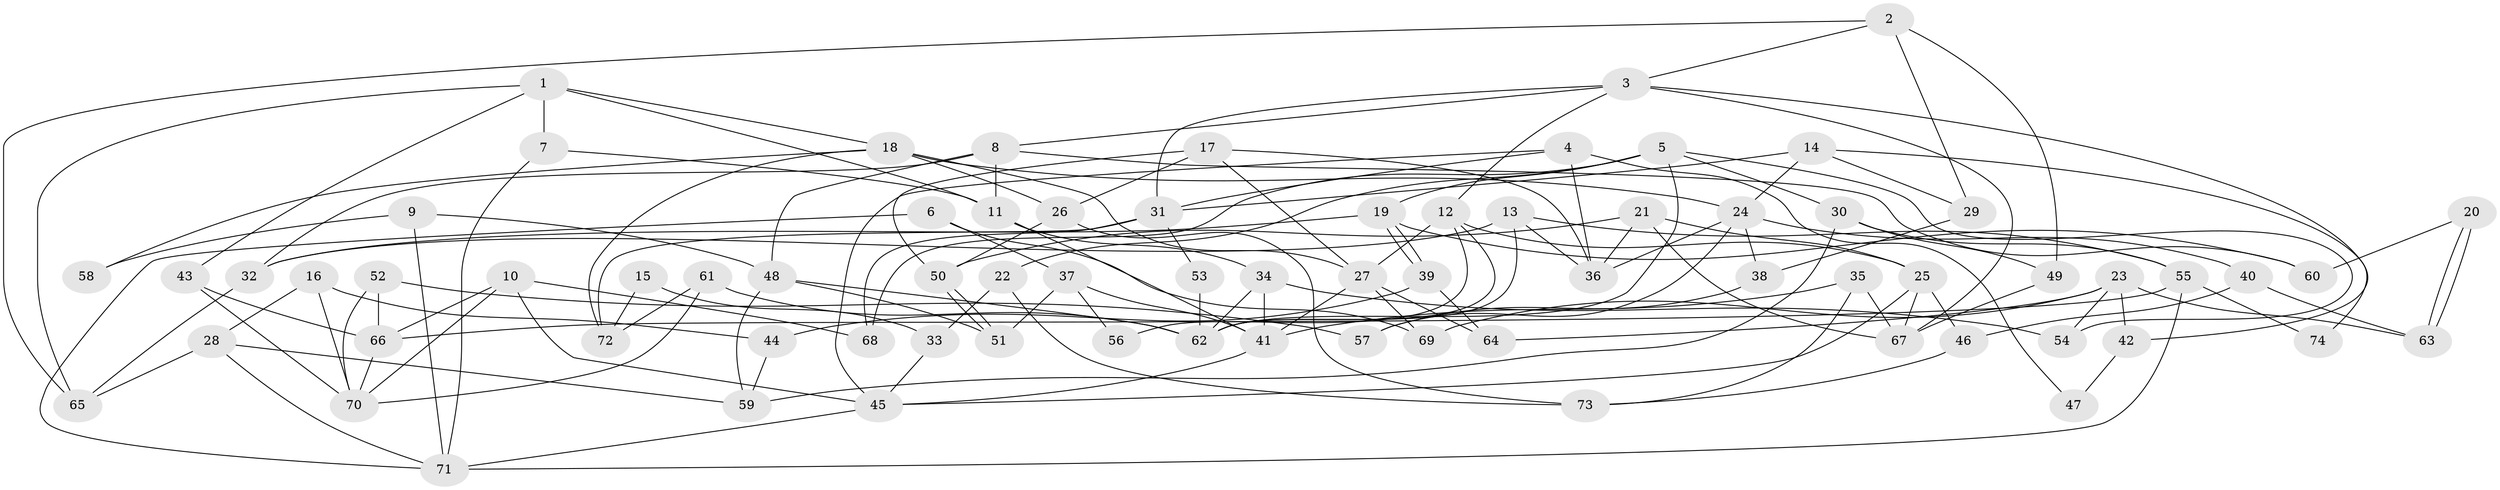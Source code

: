 // Generated by graph-tools (version 1.1) at 2025/36/03/09/25 02:36:21]
// undirected, 74 vertices, 148 edges
graph export_dot {
graph [start="1"]
  node [color=gray90,style=filled];
  1;
  2;
  3;
  4;
  5;
  6;
  7;
  8;
  9;
  10;
  11;
  12;
  13;
  14;
  15;
  16;
  17;
  18;
  19;
  20;
  21;
  22;
  23;
  24;
  25;
  26;
  27;
  28;
  29;
  30;
  31;
  32;
  33;
  34;
  35;
  36;
  37;
  38;
  39;
  40;
  41;
  42;
  43;
  44;
  45;
  46;
  47;
  48;
  49;
  50;
  51;
  52;
  53;
  54;
  55;
  56;
  57;
  58;
  59;
  60;
  61;
  62;
  63;
  64;
  65;
  66;
  67;
  68;
  69;
  70;
  71;
  72;
  73;
  74;
  1 -- 11;
  1 -- 18;
  1 -- 7;
  1 -- 43;
  1 -- 65;
  2 -- 65;
  2 -- 3;
  2 -- 29;
  2 -- 49;
  3 -- 67;
  3 -- 31;
  3 -- 8;
  3 -- 12;
  3 -- 42;
  4 -- 45;
  4 -- 36;
  4 -- 31;
  4 -- 47;
  5 -- 68;
  5 -- 19;
  5 -- 22;
  5 -- 30;
  5 -- 54;
  5 -- 62;
  6 -- 69;
  6 -- 71;
  6 -- 37;
  7 -- 71;
  7 -- 11;
  8 -- 11;
  8 -- 32;
  8 -- 48;
  8 -- 60;
  9 -- 71;
  9 -- 48;
  9 -- 58;
  10 -- 66;
  10 -- 70;
  10 -- 45;
  10 -- 68;
  11 -- 41;
  11 -- 34;
  12 -- 62;
  12 -- 25;
  12 -- 27;
  12 -- 56;
  13 -- 32;
  13 -- 62;
  13 -- 36;
  13 -- 55;
  14 -- 31;
  14 -- 24;
  14 -- 29;
  14 -- 74;
  15 -- 33;
  15 -- 72;
  16 -- 28;
  16 -- 70;
  16 -- 44;
  17 -- 50;
  17 -- 36;
  17 -- 26;
  17 -- 27;
  18 -- 26;
  18 -- 27;
  18 -- 24;
  18 -- 58;
  18 -- 72;
  19 -- 39;
  19 -- 39;
  19 -- 32;
  19 -- 60;
  20 -- 60;
  20 -- 63;
  20 -- 63;
  21 -- 25;
  21 -- 67;
  21 -- 36;
  21 -- 50;
  22 -- 73;
  22 -- 33;
  23 -- 54;
  23 -- 64;
  23 -- 42;
  23 -- 63;
  23 -- 69;
  24 -- 36;
  24 -- 38;
  24 -- 40;
  24 -- 57;
  25 -- 45;
  25 -- 46;
  25 -- 67;
  26 -- 50;
  26 -- 73;
  27 -- 41;
  27 -- 64;
  27 -- 69;
  28 -- 59;
  28 -- 71;
  28 -- 65;
  29 -- 38;
  30 -- 49;
  30 -- 55;
  30 -- 59;
  31 -- 72;
  31 -- 53;
  31 -- 68;
  32 -- 65;
  33 -- 45;
  34 -- 41;
  34 -- 54;
  34 -- 62;
  35 -- 41;
  35 -- 73;
  35 -- 67;
  37 -- 51;
  37 -- 41;
  37 -- 56;
  38 -- 57;
  39 -- 44;
  39 -- 64;
  40 -- 63;
  40 -- 46;
  41 -- 45;
  42 -- 47;
  43 -- 66;
  43 -- 70;
  44 -- 59;
  45 -- 71;
  46 -- 73;
  48 -- 62;
  48 -- 51;
  48 -- 59;
  49 -- 67;
  50 -- 51;
  50 -- 51;
  52 -- 70;
  52 -- 57;
  52 -- 66;
  53 -- 62;
  55 -- 66;
  55 -- 71;
  55 -- 74;
  61 -- 70;
  61 -- 62;
  61 -- 72;
  66 -- 70;
}
